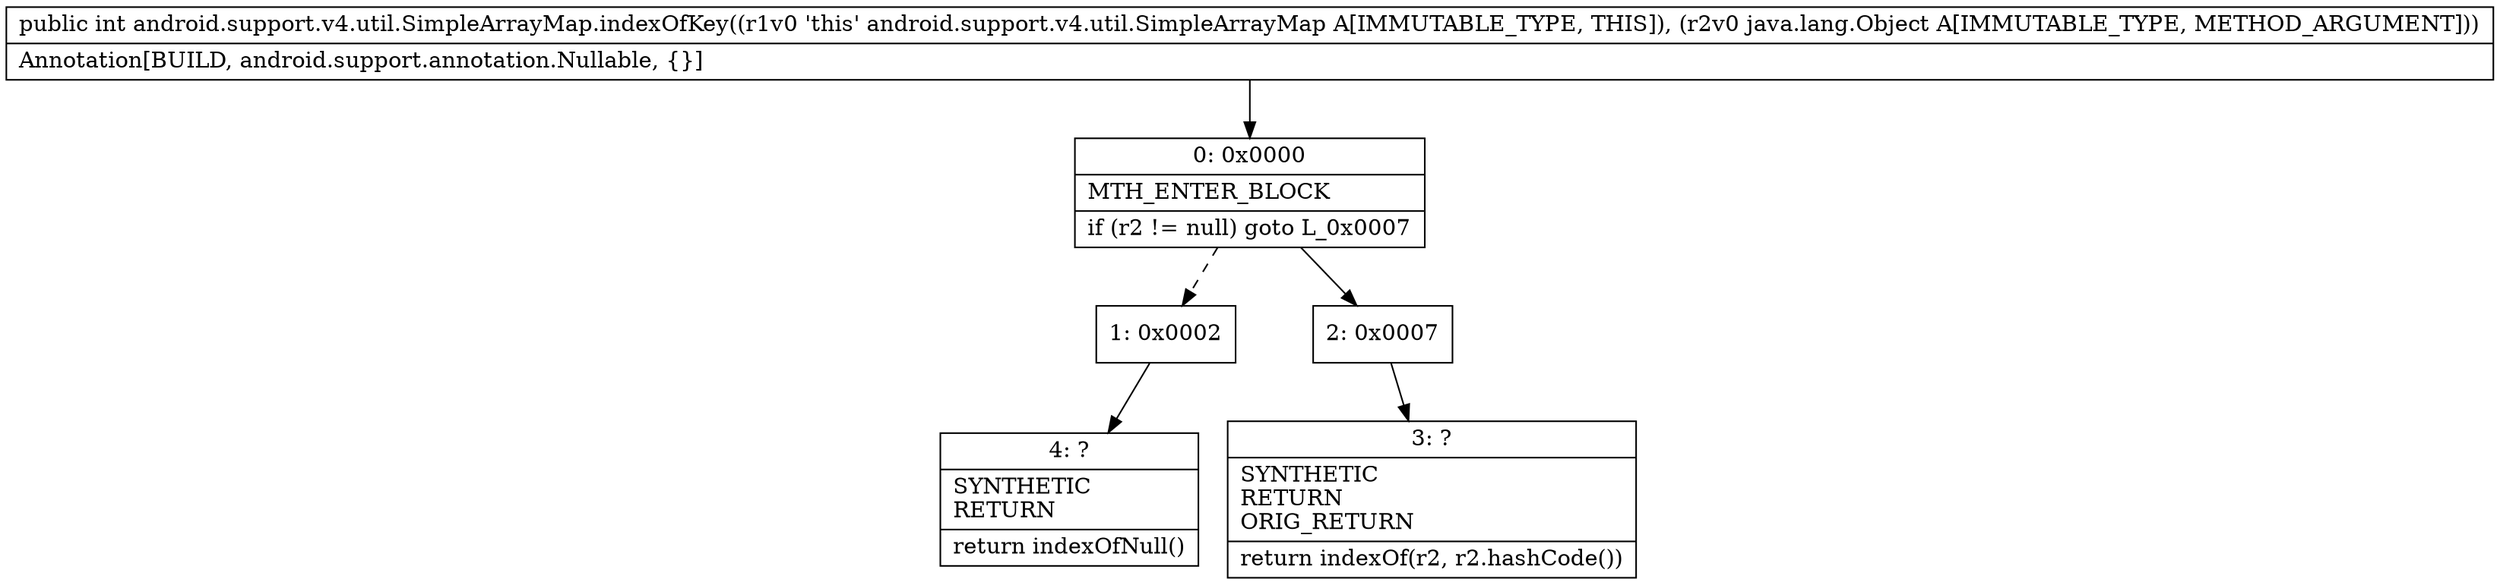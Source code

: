 digraph "CFG forandroid.support.v4.util.SimpleArrayMap.indexOfKey(Ljava\/lang\/Object;)I" {
Node_0 [shape=record,label="{0\:\ 0x0000|MTH_ENTER_BLOCK\l|if (r2 != null) goto L_0x0007\l}"];
Node_1 [shape=record,label="{1\:\ 0x0002}"];
Node_2 [shape=record,label="{2\:\ 0x0007}"];
Node_3 [shape=record,label="{3\:\ ?|SYNTHETIC\lRETURN\lORIG_RETURN\l|return indexOf(r2, r2.hashCode())\l}"];
Node_4 [shape=record,label="{4\:\ ?|SYNTHETIC\lRETURN\l|return indexOfNull()\l}"];
MethodNode[shape=record,label="{public int android.support.v4.util.SimpleArrayMap.indexOfKey((r1v0 'this' android.support.v4.util.SimpleArrayMap A[IMMUTABLE_TYPE, THIS]), (r2v0 java.lang.Object A[IMMUTABLE_TYPE, METHOD_ARGUMENT]))  | Annotation[BUILD, android.support.annotation.Nullable, \{\}]\l}"];
MethodNode -> Node_0;
Node_0 -> Node_1[style=dashed];
Node_0 -> Node_2;
Node_1 -> Node_4;
Node_2 -> Node_3;
}

